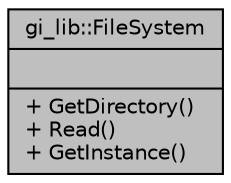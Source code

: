 digraph "gi_lib::FileSystem"
{
  edge [fontname="Helvetica",fontsize="10",labelfontname="Helvetica",labelfontsize="10"];
  node [fontname="Helvetica",fontsize="10",shape=record];
  Node1 [label="{gi_lib::FileSystem\n||+ GetDirectory()\l+ Read()\l+ GetInstance()\l}",height=0.2,width=0.4,color="black", fillcolor="grey75", style="filled", fontcolor="black"];
}
